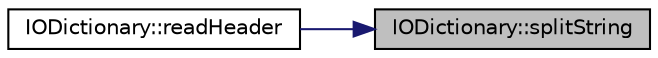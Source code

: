 digraph "IODictionary::splitString"
{
 // LATEX_PDF_SIZE
  edge [fontname="Helvetica",fontsize="10",labelfontname="Helvetica",labelfontsize="10"];
  node [fontname="Helvetica",fontsize="10",shape=record];
  rankdir="RL";
  Node1 [label="IODictionary::splitString",height=0.2,width=0.4,color="black", fillcolor="grey75", style="filled", fontcolor="black",tooltip=" "];
  Node1 -> Node2 [dir="back",color="midnightblue",fontsize="10",style="solid",fontname="Helvetica"];
  Node2 [label="IODictionary::readHeader",height=0.2,width=0.4,color="black", fillcolor="white", style="filled",URL="$classIODictionary.html#a755271f0393e94ec36e9e7c3cbfdda19",tooltip=" "];
}
